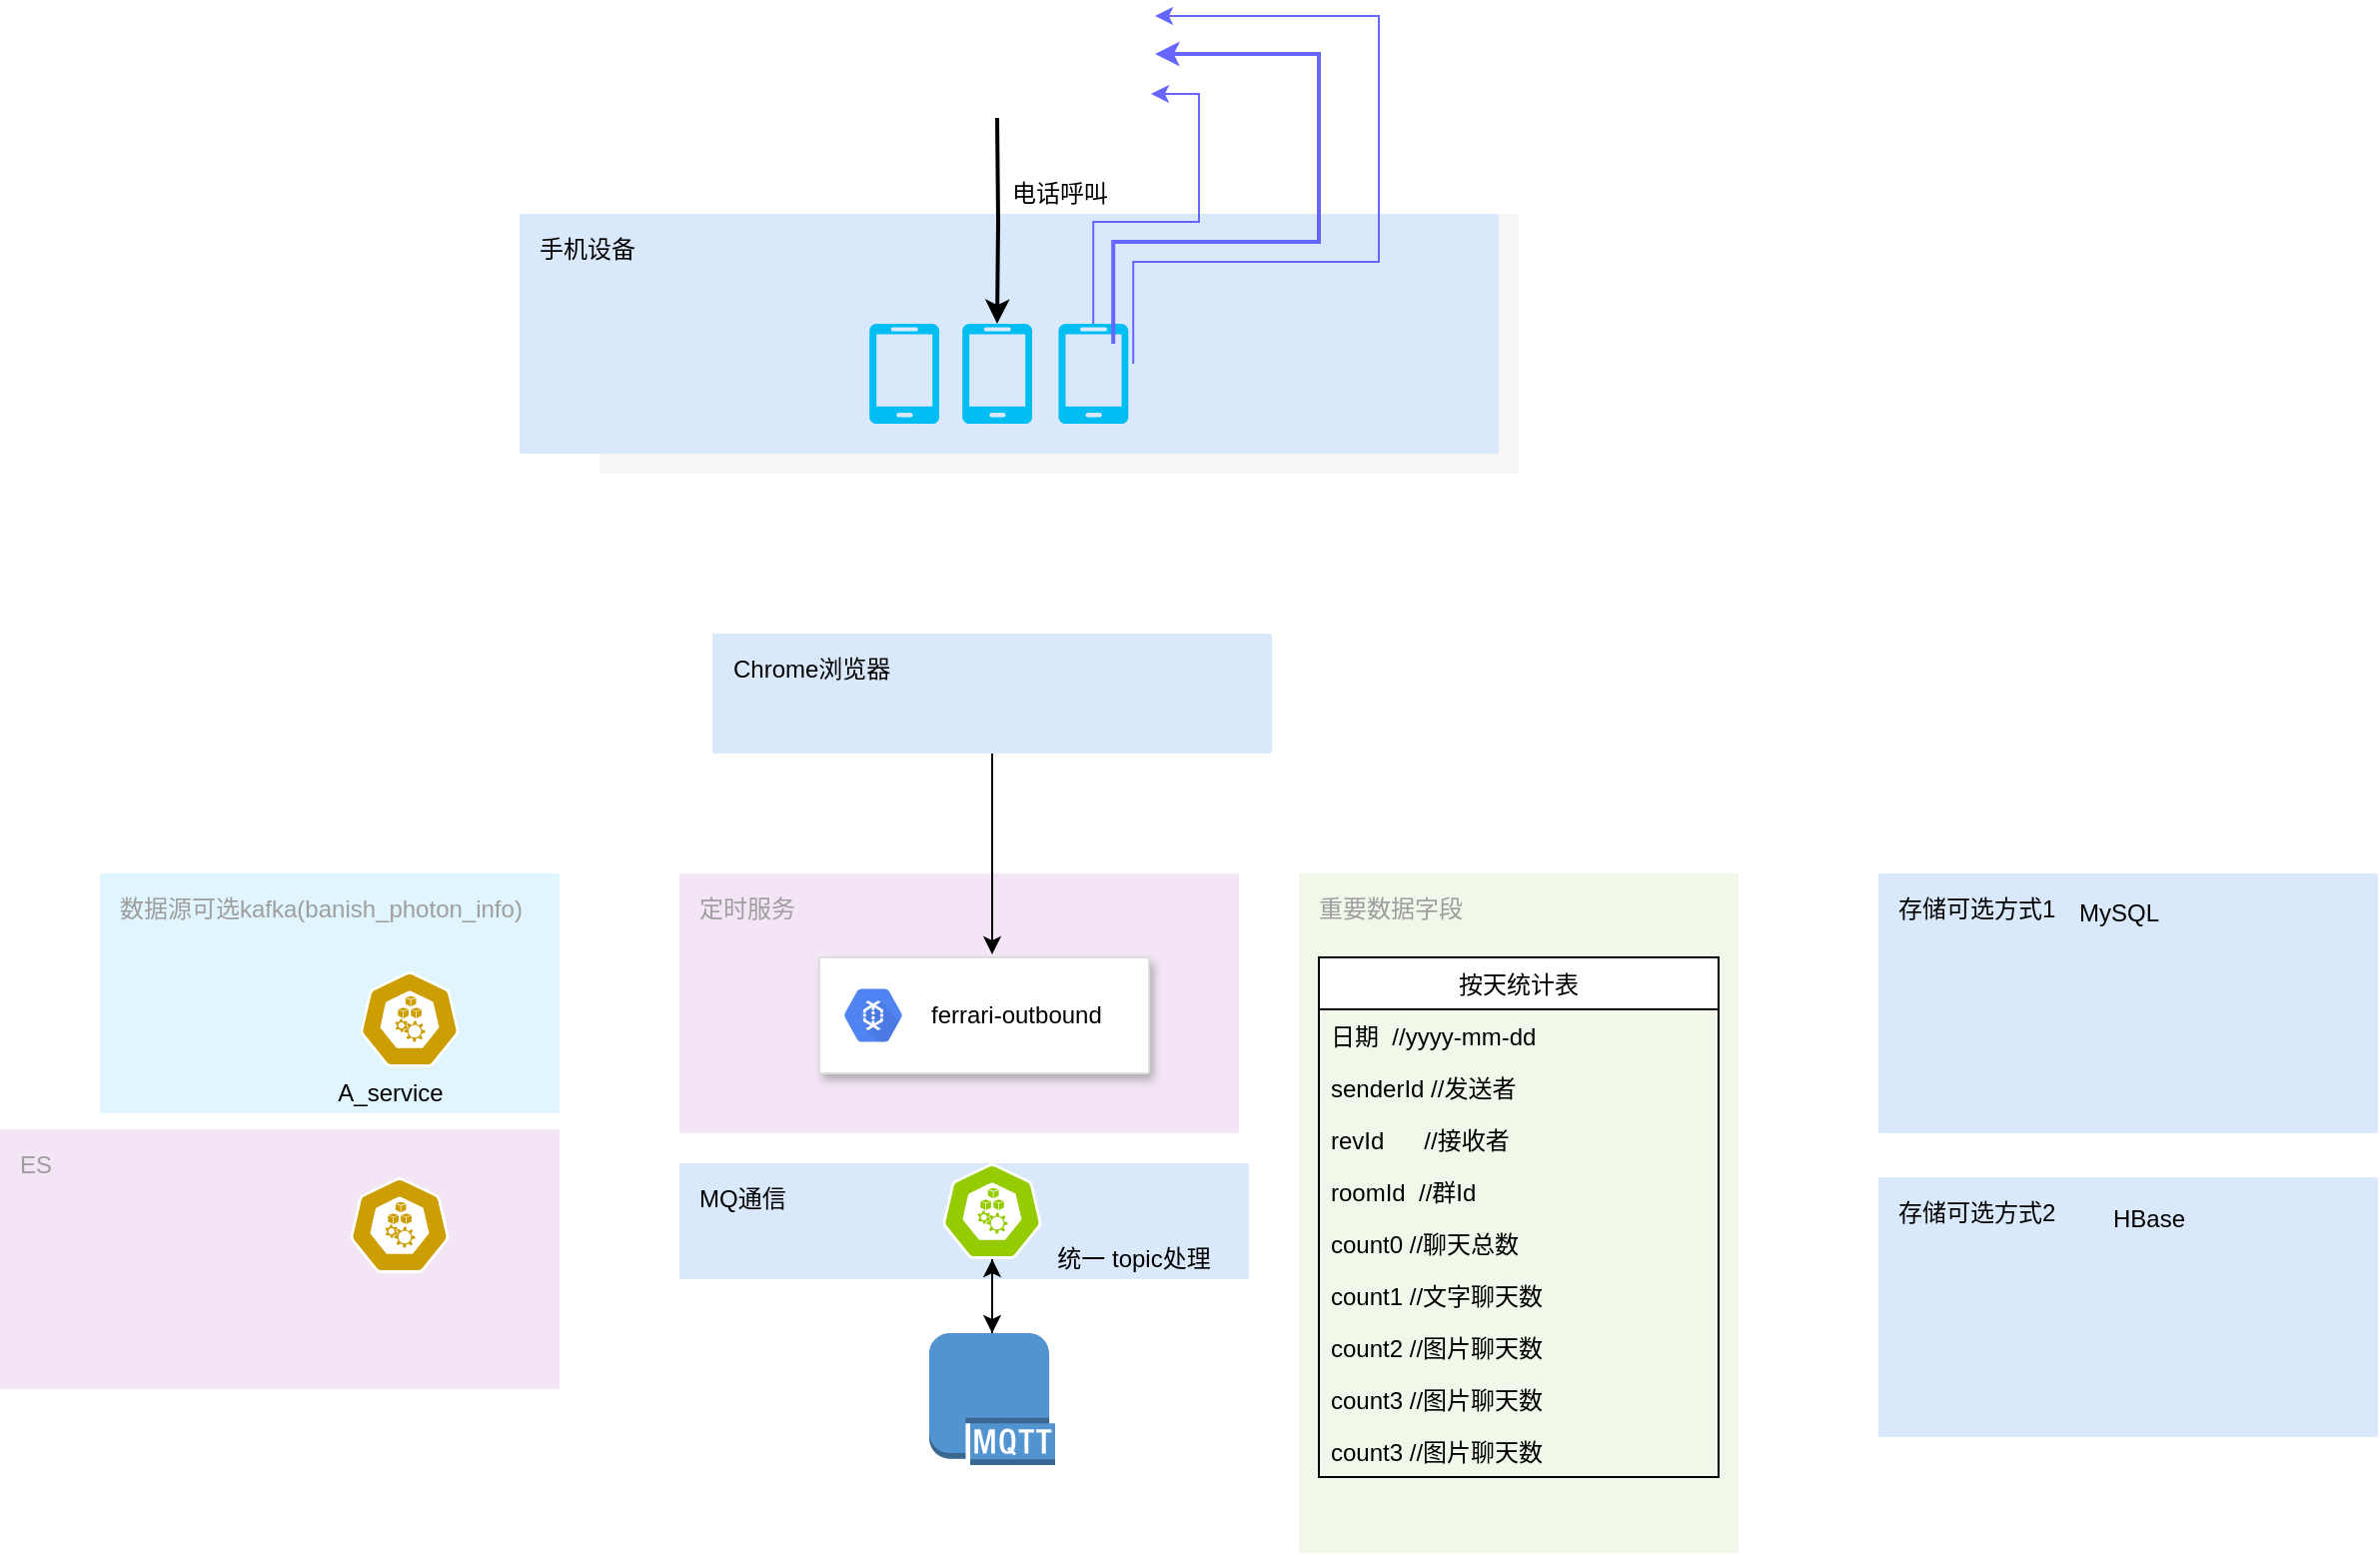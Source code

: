 <mxfile version="14.8.4" type="github">
  <diagram id="f106602c-feb2-e66a-4537-3a34d633f6aa" name="Page-1">
    <mxGraphModel dx="1234" dy="517" grid="1" gridSize="10" guides="1" tooltips="1" connect="1" arrows="1" fold="1" page="1" pageScale="1" pageWidth="1169" pageHeight="827" background="#ffffff" math="0" shadow="0">
      <root>
        <mxCell id="0" />
        <mxCell id="1" parent="0" />
        <mxCell id="nr5fOKlL_KogjnnYkvEE-765" value="" style="fillColor=#F6F6F6;strokeColor=none;shadow=0;gradientColor=none;fontSize=14;align=left;spacing=10;fontColor=#717171;9E9E9E;verticalAlign=top;spacingTop=-4;fontStyle=0;spacingLeft=40;html=1;" parent="1" vertex="1">
          <mxGeometry x="710" y="530" width="460" height="130" as="geometry" />
        </mxCell>
        <mxCell id="nr5fOKlL_KogjnnYkvEE-780" value="手机设备" style="rounded=1;absoluteArcSize=1;arcSize=2;html=1;strokeColor=#6c8ebf;shadow=0;dashed=0;strokeColor=none;fontSize=12;align=left;verticalAlign=top;spacing=10;spacingTop=-4;fillColor=#dae8fc;" parent="1" vertex="1">
          <mxGeometry x="670" y="530" width="490" height="120" as="geometry" />
        </mxCell>
        <mxCell id="nr5fOKlL_KogjnnYkvEE-779" value="" style="verticalLabelPosition=bottom;html=1;verticalAlign=top;align=center;strokeColor=none;fillColor=#00BEF2;shape=mxgraph.azure.mobile;pointerEvents=1;fontColor=#6666FF;" parent="1" vertex="1">
          <mxGeometry x="845" y="585" width="35" height="50" as="geometry" />
        </mxCell>
        <mxCell id="nr5fOKlL_KogjnnYkvEE-778" value="" style="verticalLabelPosition=bottom;html=1;verticalAlign=top;align=center;strokeColor=none;fillColor=#00BEF2;shape=mxgraph.azure.mobile;pointerEvents=1;fontColor=#6666FF;" parent="1" vertex="1">
          <mxGeometry x="891.5" y="585" width="35" height="50" as="geometry" />
        </mxCell>
        <mxCell id="nr5fOKlL_KogjnnYkvEE-787" style="edgeStyle=orthogonalEdgeStyle;rounded=0;orthogonalLoop=1;jettySize=auto;html=1;strokeWidth=1;fontColor=#6666FF;strokeColor=#6666FF;" parent="1" source="nr5fOKlL_KogjnnYkvEE-781" edge="1">
          <mxGeometry relative="1" as="geometry">
            <mxPoint x="986" y="470" as="targetPoint" />
            <Array as="points">
              <mxPoint x="957" y="534" />
              <mxPoint x="1010" y="534" />
              <mxPoint x="1010" y="470" />
            </Array>
          </mxGeometry>
        </mxCell>
        <mxCell id="nr5fOKlL_KogjnnYkvEE-781" value="" style="verticalLabelPosition=bottom;html=1;verticalAlign=top;align=center;strokeColor=none;fillColor=#00BEF2;shape=mxgraph.azure.mobile;pointerEvents=1;fontColor=#6666FF;" parent="1" vertex="1">
          <mxGeometry x="939.64" y="585" width="35" height="50" as="geometry" />
        </mxCell>
        <mxCell id="nr5fOKlL_KogjnnYkvEE-782" style="edgeStyle=orthogonalEdgeStyle;rounded=0;orthogonalLoop=1;jettySize=auto;html=1;entryX=0.5;entryY=0;entryDx=0;entryDy=0;entryPerimeter=0;fontColor=#6666FF;strokeColor=#000000;strokeWidth=2;" parent="1" target="nr5fOKlL_KogjnnYkvEE-778" edge="1">
          <mxGeometry relative="1" as="geometry">
            <mxPoint x="909" y="482" as="sourcePoint" />
          </mxGeometry>
        </mxCell>
        <mxCell id="nr5fOKlL_KogjnnYkvEE-783" value="电话呼叫" style="text;html=1;resizable=0;autosize=1;align=center;verticalAlign=middle;points=[];fillColor=none;strokeColor=none;rounded=0;" parent="1" vertex="1">
          <mxGeometry x="910" y="510" width="60" height="20" as="geometry" />
        </mxCell>
        <mxCell id="qDgugRynjVQRfnKEUoGS-717" style="edgeStyle=orthogonalEdgeStyle;rounded=0;orthogonalLoop=1;jettySize=auto;html=1;strokeWidth=2;fontColor=#6666FF;strokeColor=#6666FF;" parent="1" edge="1">
          <mxGeometry relative="1" as="geometry">
            <mxPoint x="988" y="450" as="targetPoint" />
            <Array as="points">
              <mxPoint x="967" y="544" />
              <mxPoint x="1070" y="544" />
              <mxPoint x="1070" y="450" />
              <mxPoint x="988" y="450" />
            </Array>
            <mxPoint x="967.1" y="595" as="sourcePoint" />
          </mxGeometry>
        </mxCell>
        <mxCell id="qDgugRynjVQRfnKEUoGS-718" style="edgeStyle=orthogonalEdgeStyle;rounded=0;orthogonalLoop=1;jettySize=auto;html=1;strokeWidth=1;fontColor=#6666FF;strokeColor=#6666FF;entryX=1;entryY=0.25;entryDx=0;entryDy=0;" parent="1" edge="1">
          <mxGeometry relative="1" as="geometry">
            <mxPoint x="988" y="431" as="targetPoint" />
            <Array as="points">
              <mxPoint x="977" y="554" />
              <mxPoint x="1100" y="554" />
              <mxPoint x="1100" y="431" />
            </Array>
            <mxPoint x="977.1" y="605" as="sourcePoint" />
          </mxGeometry>
        </mxCell>
        <mxCell id="UWR0pycIvVSBBpHGYiqC-711" value="数据源可选kafka(banish_photon_info)" style="rounded=1;absoluteArcSize=1;arcSize=2;html=1;strokeColor=none;gradientColor=none;shadow=0;dashed=0;strokeColor=none;fontSize=12;fontColor=#9E9E9E;align=left;verticalAlign=top;spacing=10;spacingTop=-4;fillColor=#E1F5FE;" parent="1" vertex="1">
          <mxGeometry x="460" y="860" width="230" height="120" as="geometry" />
        </mxCell>
        <mxCell id="UWR0pycIvVSBBpHGYiqC-712" value="定时服务" style="points=[[0,0,0],[0.25,0,0],[0.5,0,0],[0.75,0,0],[1,0,0],[1,0.25,0],[1,0.5,0],[1,0.75,0],[1,1,0],[0.75,1,0],[0.5,1,0],[0.25,1,0],[0,1,0],[0,0.75,0],[0,0.5,0],[0,0.25,0]];rounded=1;absoluteArcSize=1;arcSize=2;html=1;strokeColor=none;gradientColor=none;shadow=0;dashed=0;fontSize=12;fontColor=#9E9E9E;align=left;verticalAlign=top;spacing=10;spacingTop=-4;fillColor=#F3E5F5;" parent="1" vertex="1">
          <mxGeometry x="750" y="860" width="280" height="130" as="geometry" />
        </mxCell>
        <mxCell id="UWR0pycIvVSBBpHGYiqC-721" style="edgeStyle=orthogonalEdgeStyle;rounded=0;orthogonalLoop=1;jettySize=auto;html=1;entryX=0.5;entryY=0;entryDx=0;entryDy=0;" parent="1" source="UWR0pycIvVSBBpHGYiqC-713" edge="1">
          <mxGeometry relative="1" as="geometry">
            <Array as="points">
              <mxPoint x="907" y="830" />
              <mxPoint x="907" y="830" />
            </Array>
            <mxPoint x="906.5" y="900.5" as="targetPoint" />
          </mxGeometry>
        </mxCell>
        <mxCell id="UWR0pycIvVSBBpHGYiqC-713" value="Chrome浏览器" style="rounded=1;absoluteArcSize=1;arcSize=2;html=1;strokeColor=#6c8ebf;shadow=0;dashed=0;strokeColor=none;fontSize=12;align=left;verticalAlign=top;spacing=10;spacingTop=-4;fillColor=#dae8fc;" parent="1" vertex="1">
          <mxGeometry x="766.5" y="740" width="280" height="60" as="geometry" />
        </mxCell>
        <mxCell id="UWR0pycIvVSBBpHGYiqC-714" value="存储可选方式1" style="rounded=1;absoluteArcSize=1;arcSize=2;html=1;strokeColor=#6c8ebf;shadow=0;dashed=0;strokeColor=none;fontSize=12;align=left;verticalAlign=top;spacing=10;spacingTop=-4;fillColor=#dae8fc;" parent="1" vertex="1">
          <mxGeometry x="1350" y="860" width="250" height="130" as="geometry" />
        </mxCell>
        <mxCell id="UWR0pycIvVSBBpHGYiqC-716" value="" style="html=1;dashed=0;whitespace=wrap;fillColor=#cc9e01;strokeColor=#ffffff;points=[[0.005,0.63,0],[0.1,0.2,0],[0.9,0.2,0],[0.5,0,0],[0.995,0.63,0],[0.72,0.99,0],[0.5,1,0],[0.28,0.99,0]];shape=mxgraph.kubernetes.icon;prIcon=node" parent="1" vertex="1">
          <mxGeometry x="590" y="909" width="50" height="48" as="geometry" />
        </mxCell>
        <mxCell id="UWR0pycIvVSBBpHGYiqC-718" value="" style="outlineConnect=0;dashed=0;verticalLabelPosition=bottom;verticalAlign=top;align=center;html=1;shape=mxgraph.aws3.mqtt_protocol;fillColor=#5294CF;gradientColor=none;" parent="1" vertex="1">
          <mxGeometry x="875" y="1090" width="63" height="66" as="geometry" />
        </mxCell>
        <mxCell id="UWR0pycIvVSBBpHGYiqC-729" value="A_service" style="text;html=1;resizable=0;autosize=1;align=center;verticalAlign=middle;points=[];fillColor=none;strokeColor=none;rounded=0;" parent="1" vertex="1">
          <mxGeometry x="570" y="960" width="70" height="20" as="geometry" />
        </mxCell>
        <mxCell id="UWR0pycIvVSBBpHGYiqC-736" value="重要数据字段" style="rounded=1;absoluteArcSize=1;arcSize=2;html=1;strokeColor=none;gradientColor=none;shadow=0;dashed=0;strokeColor=none;fontSize=12;fontColor=#9E9E9E;align=left;verticalAlign=top;spacing=10;spacingTop=-4;fillColor=#F1F8E9;" parent="1" vertex="1">
          <mxGeometry x="1060" y="860" width="220" height="340" as="geometry" />
        </mxCell>
        <mxCell id="UWR0pycIvVSBBpHGYiqC-719" value="" style="strokeColor=#dddddd;shadow=1;strokeWidth=1;rounded=1;absoluteArcSize=1;arcSize=2;fontColor=#6666FF;" parent="1" vertex="1">
          <mxGeometry x="820" y="902" width="165" height="58" as="geometry" />
        </mxCell>
        <mxCell id="UWR0pycIvVSBBpHGYiqC-720" value="&lt;font color=&quot;#000000&quot;&gt;ferrari-outbound&lt;/font&gt;" style="dashed=0;connectable=0;html=1;fillColor=#5184F3;strokeColor=none;shape=mxgraph.gcp2.hexIcon;prIcon=cloud_dataflow;part=1;labelPosition=right;verticalLabelPosition=middle;align=left;verticalAlign=middle;spacingLeft=5;fontColor=#999999;fontSize=12;" parent="UWR0pycIvVSBBpHGYiqC-719" vertex="1">
          <mxGeometry y="0.5" width="44" height="39" relative="1" as="geometry">
            <mxPoint x="5" y="-19.5" as="offset" />
          </mxGeometry>
        </mxCell>
        <mxCell id="_khIgyI5PFBdCs3VkNIm-711" value="MQ通信" style="rounded=1;absoluteArcSize=1;arcSize=2;html=1;strokeColor=#6c8ebf;shadow=0;dashed=0;strokeColor=none;fontSize=12;align=left;verticalAlign=top;spacing=10;spacingTop=-4;fillColor=#dae8fc;" parent="1" vertex="1">
          <mxGeometry x="750" y="1005" width="285" height="58" as="geometry" />
        </mxCell>
        <mxCell id="_khIgyI5PFBdCs3VkNIm-712" style="edgeStyle=none;rounded=0;orthogonalLoop=1;jettySize=auto;html=1;exitX=0.5;exitY=1;exitDx=0;exitDy=0;exitPerimeter=0;" parent="1" source="UWR0pycIvVSBBpHGYiqC-715" target="UWR0pycIvVSBBpHGYiqC-718" edge="1">
          <mxGeometry relative="1" as="geometry" />
        </mxCell>
        <mxCell id="UWR0pycIvVSBBpHGYiqC-715" value="" style="html=1;dashed=0;whitespace=wrap;fillColor=#95cc01;strokeColor=#ffffff;points=[[0.005,0.63,0],[0.1,0.2,0],[0.9,0.2,0],[0.5,0,0],[0.995,0.63,0],[0.72,0.99,0],[0.5,1,0],[0.28,0.99,0]];shape=mxgraph.kubernetes.icon;prIcon=node" parent="1" vertex="1">
          <mxGeometry x="881.5" y="1005" width="50" height="48" as="geometry" />
        </mxCell>
        <mxCell id="UWR0pycIvVSBBpHGYiqC-733" value="统一 topic处理" style="text;html=1;resizable=0;autosize=1;align=center;verticalAlign=middle;points=[];fillColor=none;strokeColor=none;rounded=0;" parent="1" vertex="1">
          <mxGeometry x="931.5" y="1043" width="90" height="20" as="geometry" />
        </mxCell>
        <mxCell id="_khIgyI5PFBdCs3VkNIm-715" style="edgeStyle=none;rounded=0;orthogonalLoop=1;jettySize=auto;html=1;entryX=0.5;entryY=1;entryDx=0;entryDy=0;entryPerimeter=0;" parent="1" source="UWR0pycIvVSBBpHGYiqC-718" target="UWR0pycIvVSBBpHGYiqC-715" edge="1">
          <mxGeometry relative="1" as="geometry" />
        </mxCell>
        <mxCell id="kEi-bIiEb2NqiL_R74SX-714" value="ES" style="points=[[0,0,0],[0.25,0,0],[0.5,0,0],[0.75,0,0],[1,0,0],[1,0.25,0],[1,0.5,0],[1,0.75,0],[1,1,0],[0.75,1,0],[0.5,1,0],[0.25,1,0],[0,1,0],[0,0.75,0],[0,0.5,0],[0,0.25,0]];rounded=1;absoluteArcSize=1;arcSize=2;html=1;strokeColor=none;gradientColor=none;shadow=0;dashed=0;fontSize=12;fontColor=#9E9E9E;align=left;verticalAlign=top;spacing=10;spacingTop=-4;fillColor=#F3E5F5;" vertex="1" parent="1">
          <mxGeometry x="410" y="988" width="280" height="130" as="geometry" />
        </mxCell>
        <mxCell id="kEi-bIiEb2NqiL_R74SX-715" value="" style="html=1;dashed=0;whitespace=wrap;fillColor=#cc9e01;strokeColor=#ffffff;points=[[0.005,0.63,0],[0.1,0.2,0],[0.9,0.2,0],[0.5,0,0],[0.995,0.63,0],[0.72,0.99,0],[0.5,1,0],[0.28,0.99,0]];shape=mxgraph.kubernetes.icon;prIcon=node" vertex="1" parent="1">
          <mxGeometry x="585" y="1012" width="50" height="48" as="geometry" />
        </mxCell>
        <mxCell id="kEi-bIiEb2NqiL_R74SX-717" value="MySQL" style="text;html=1;resizable=0;autosize=1;align=center;verticalAlign=middle;points=[];fillColor=none;strokeColor=none;rounded=0;" vertex="1" parent="1">
          <mxGeometry x="1440" y="870" width="60" height="20" as="geometry" />
        </mxCell>
        <mxCell id="kEi-bIiEb2NqiL_R74SX-718" value="存储可选方式2" style="rounded=1;absoluteArcSize=1;arcSize=2;html=1;strokeColor=#6c8ebf;shadow=0;dashed=0;strokeColor=none;fontSize=12;align=left;verticalAlign=top;spacing=10;spacingTop=-4;fillColor=#dae8fc;" vertex="1" parent="1">
          <mxGeometry x="1350" y="1012" width="250" height="130" as="geometry" />
        </mxCell>
        <mxCell id="kEi-bIiEb2NqiL_R74SX-719" value="HBase" style="text;html=1;resizable=0;autosize=1;align=center;verticalAlign=middle;points=[];fillColor=none;strokeColor=none;rounded=0;" vertex="1" parent="1">
          <mxGeometry x="1460" y="1023" width="50" height="20" as="geometry" />
        </mxCell>
        <mxCell id="kEi-bIiEb2NqiL_R74SX-748" value="按天统计表" style="swimlane;fontStyle=0;childLayout=stackLayout;horizontal=1;startSize=26;horizontalStack=0;resizeParent=1;resizeParentMax=0;resizeLast=0;collapsible=1;marginBottom=0;" vertex="1" parent="1">
          <mxGeometry x="1070" y="902" width="200" height="260" as="geometry" />
        </mxCell>
        <mxCell id="kEi-bIiEb2NqiL_R74SX-749" value="日期  //yyyy-mm-dd" style="text;strokeColor=none;fillColor=none;align=left;verticalAlign=top;spacingLeft=4;spacingRight=4;overflow=hidden;rotatable=0;points=[[0,0.5],[1,0.5]];portConstraint=eastwest;" vertex="1" parent="kEi-bIiEb2NqiL_R74SX-748">
          <mxGeometry y="26" width="200" height="26" as="geometry" />
        </mxCell>
        <mxCell id="kEi-bIiEb2NqiL_R74SX-750" value="senderId //发送者" style="text;strokeColor=none;fillColor=none;align=left;verticalAlign=top;spacingLeft=4;spacingRight=4;overflow=hidden;rotatable=0;points=[[0,0.5],[1,0.5]];portConstraint=eastwest;" vertex="1" parent="kEi-bIiEb2NqiL_R74SX-748">
          <mxGeometry y="52" width="200" height="26" as="geometry" />
        </mxCell>
        <mxCell id="kEi-bIiEb2NqiL_R74SX-751" value="revId      //接收者" style="text;strokeColor=none;fillColor=none;align=left;verticalAlign=top;spacingLeft=4;spacingRight=4;overflow=hidden;rotatable=0;points=[[0,0.5],[1,0.5]];portConstraint=eastwest;" vertex="1" parent="kEi-bIiEb2NqiL_R74SX-748">
          <mxGeometry y="78" width="200" height="26" as="geometry" />
        </mxCell>
        <mxCell id="kEi-bIiEb2NqiL_R74SX-752" value="roomId  //群Id" style="text;strokeColor=none;fillColor=none;align=left;verticalAlign=top;spacingLeft=4;spacingRight=4;overflow=hidden;rotatable=0;points=[[0,0.5],[1,0.5]];portConstraint=eastwest;" vertex="1" parent="kEi-bIiEb2NqiL_R74SX-748">
          <mxGeometry y="104" width="200" height="26" as="geometry" />
        </mxCell>
        <mxCell id="kEi-bIiEb2NqiL_R74SX-753" value="count0 //聊天总数" style="text;strokeColor=none;fillColor=none;align=left;verticalAlign=top;spacingLeft=4;spacingRight=4;overflow=hidden;rotatable=0;points=[[0,0.5],[1,0.5]];portConstraint=eastwest;" vertex="1" parent="kEi-bIiEb2NqiL_R74SX-748">
          <mxGeometry y="130" width="200" height="26" as="geometry" />
        </mxCell>
        <mxCell id="kEi-bIiEb2NqiL_R74SX-754" value="count1 //文字聊天数" style="text;strokeColor=none;fillColor=none;align=left;verticalAlign=top;spacingLeft=4;spacingRight=4;overflow=hidden;rotatable=0;points=[[0,0.5],[1,0.5]];portConstraint=eastwest;" vertex="1" parent="kEi-bIiEb2NqiL_R74SX-748">
          <mxGeometry y="156" width="200" height="26" as="geometry" />
        </mxCell>
        <mxCell id="kEi-bIiEb2NqiL_R74SX-755" value="count2 //图片聊天数" style="text;strokeColor=none;fillColor=none;align=left;verticalAlign=top;spacingLeft=4;spacingRight=4;overflow=hidden;rotatable=0;points=[[0,0.5],[1,0.5]];portConstraint=eastwest;" vertex="1" parent="kEi-bIiEb2NqiL_R74SX-748">
          <mxGeometry y="182" width="200" height="26" as="geometry" />
        </mxCell>
        <mxCell id="kEi-bIiEb2NqiL_R74SX-756" value="count3 //图片聊天数" style="text;strokeColor=none;fillColor=none;align=left;verticalAlign=top;spacingLeft=4;spacingRight=4;overflow=hidden;rotatable=0;points=[[0,0.5],[1,0.5]];portConstraint=eastwest;" vertex="1" parent="kEi-bIiEb2NqiL_R74SX-748">
          <mxGeometry y="208" width="200" height="26" as="geometry" />
        </mxCell>
        <mxCell id="kEi-bIiEb2NqiL_R74SX-757" value="count3 //图片聊天数" style="text;strokeColor=none;fillColor=none;align=left;verticalAlign=top;spacingLeft=4;spacingRight=4;overflow=hidden;rotatable=0;points=[[0,0.5],[1,0.5]];portConstraint=eastwest;" vertex="1" parent="kEi-bIiEb2NqiL_R74SX-748">
          <mxGeometry y="234" width="200" height="26" as="geometry" />
        </mxCell>
      </root>
    </mxGraphModel>
  </diagram>
</mxfile>
